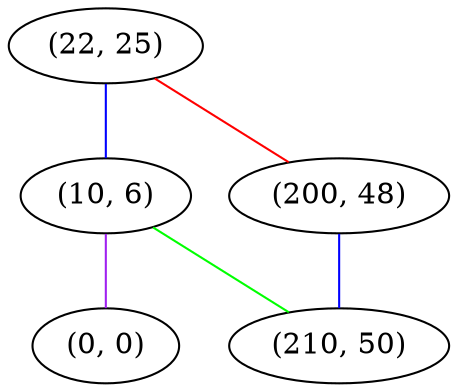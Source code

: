 graph "" {
"(22, 25)";
"(10, 6)";
"(200, 48)";
"(0, 0)";
"(210, 50)";
"(22, 25)" -- "(200, 48)"  [color=red, key=0, weight=1];
"(22, 25)" -- "(10, 6)"  [color=blue, key=0, weight=3];
"(10, 6)" -- "(0, 0)"  [color=purple, key=0, weight=4];
"(10, 6)" -- "(210, 50)"  [color=green, key=0, weight=2];
"(200, 48)" -- "(210, 50)"  [color=blue, key=0, weight=3];
}
